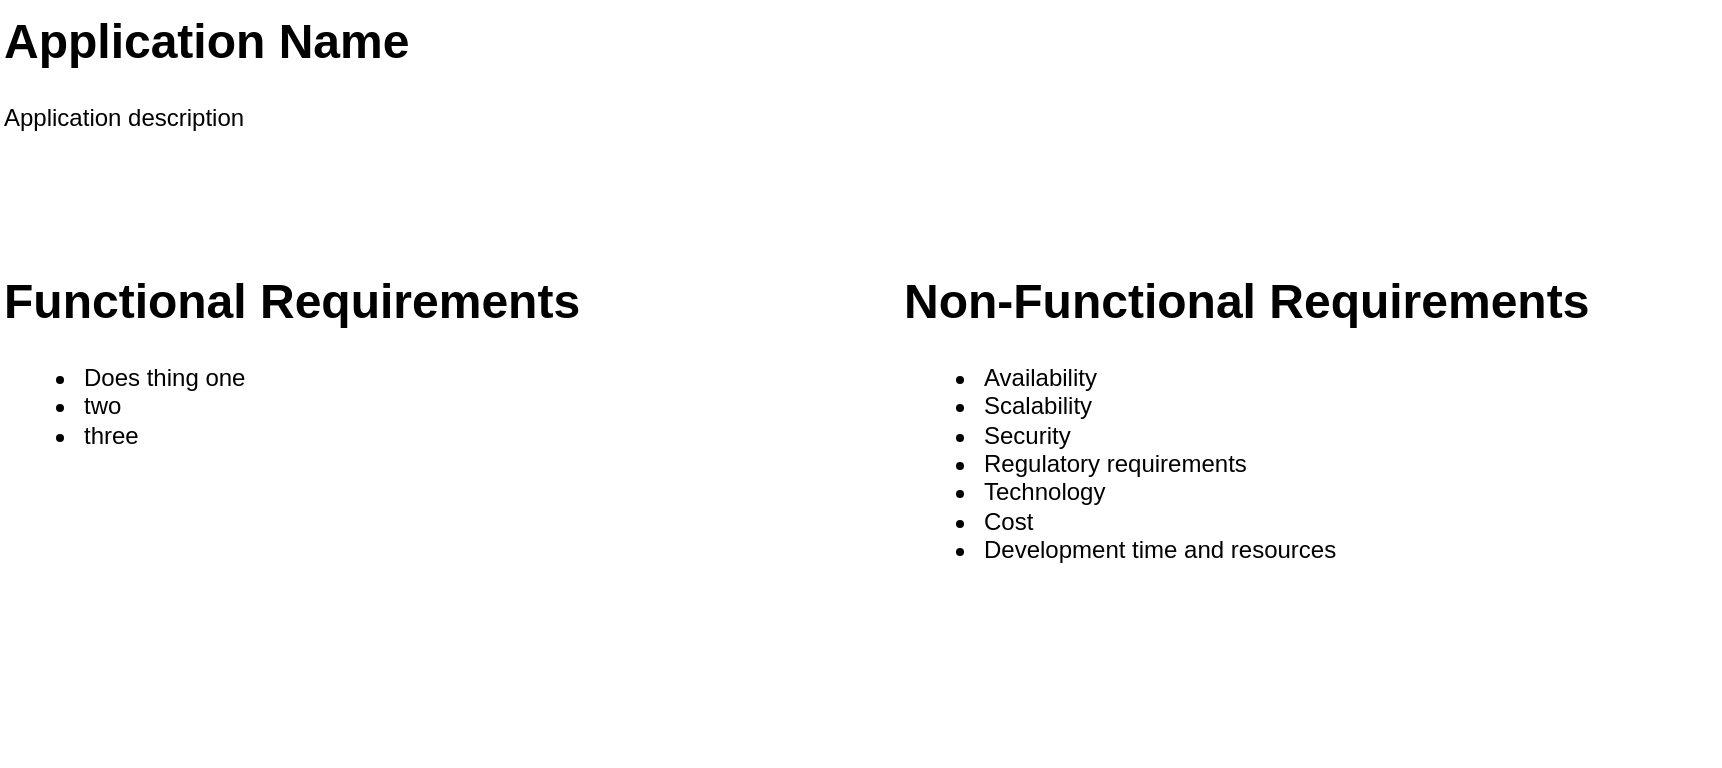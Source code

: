 <mxfile version="24.4.0" type="github" pages="7">
  <diagram name="Requirements" id="1YHF_f7g7-OqbuvHuiTL">
    <mxGraphModel dx="1050" dy="522" grid="1" gridSize="10" guides="1" tooltips="1" connect="1" arrows="1" fold="1" page="1" pageScale="1" pageWidth="850" pageHeight="1100" math="0" shadow="0">
      <root>
        <mxCell id="0" />
        <mxCell id="1" parent="0" />
        <mxCell id="iIDaOZPEw_5vt5_B7v7e-1" value="&lt;h1 style=&quot;margin-top: 0px;&quot;&gt;Application Name&lt;/h1&gt;&lt;p&gt;Application description&lt;/p&gt;" style="text;html=1;whiteSpace=wrap;overflow=hidden;rounded=0;" parent="1" vertex="1">
          <mxGeometry x="20" y="30" width="810" height="130" as="geometry" />
        </mxCell>
        <mxCell id="iIDaOZPEw_5vt5_B7v7e-2" value="&lt;h1 style=&quot;margin-top: 0px;&quot;&gt;Non-Functional Requirements&lt;/h1&gt;&lt;p&gt;&lt;/p&gt;&lt;ul&gt;&lt;li&gt;Availability&lt;/li&gt;&lt;li&gt;Scalability&lt;/li&gt;&lt;li&gt;Security&lt;/li&gt;&lt;li&gt;Regulatory requirements&lt;/li&gt;&lt;li&gt;Technology&lt;/li&gt;&lt;li&gt;Cost&lt;/li&gt;&lt;li&gt;Development time and resources&lt;/li&gt;&lt;/ul&gt;&lt;p&gt;&lt;/p&gt;" style="text;html=1;whiteSpace=wrap;overflow=hidden;rounded=0;" parent="1" vertex="1">
          <mxGeometry x="470" y="160" width="410" height="250" as="geometry" />
        </mxCell>
        <mxCell id="iIDaOZPEw_5vt5_B7v7e-3" value="&lt;h1 style=&quot;margin-top: 0px;&quot;&gt;Functional Requirements&lt;/h1&gt;&lt;p&gt;&lt;/p&gt;&lt;ul&gt;&lt;li&gt;Does thing one&lt;/li&gt;&lt;li&gt;two&lt;/li&gt;&lt;li&gt;three&lt;/li&gt;&lt;/ul&gt;&lt;p&gt;&lt;/p&gt;" style="text;html=1;whiteSpace=wrap;overflow=hidden;rounded=0;" parent="1" vertex="1">
          <mxGeometry x="20" y="160" width="410" height="250" as="geometry" />
        </mxCell>
      </root>
    </mxGraphModel>
  </diagram>
  <diagram id="YuBaiMUrW0iDsMljeN12" name="APIs">
    <mxGraphModel dx="1050" dy="1622" grid="1" gridSize="10" guides="1" tooltips="1" connect="1" arrows="1" fold="1" page="1" pageScale="1" pageWidth="850" pageHeight="1100" math="0" shadow="0">
      <root>
        <mxCell id="0" />
        <mxCell id="1" parent="0" />
        <mxCell id="YWZ26zrYW3RlfXxieCqK-1" value="Read APIs" style="swimlane;fontStyle=0;childLayout=stackLayout;horizontal=1;startSize=30;horizontalStack=0;resizeParent=1;resizeParentMax=0;resizeLast=0;collapsible=1;marginBottom=0;whiteSpace=wrap;html=1;" parent="1" vertex="1">
          <mxGeometry x="210" y="-1040" width="590" height="120" as="geometry" />
        </mxCell>
        <mxCell id="YWZ26zrYW3RlfXxieCqK-2" value="GET /v1/items" style="text;strokeColor=none;fillColor=none;align=left;verticalAlign=middle;spacingLeft=4;spacingRight=4;overflow=hidden;points=[[0,0.5],[1,0.5]];portConstraint=eastwest;rotatable=0;whiteSpace=wrap;html=1;" parent="YWZ26zrYW3RlfXxieCqK-1" vertex="1">
          <mxGeometry y="30" width="590" height="30" as="geometry" />
        </mxCell>
        <mxCell id="YWZ26zrYW3RlfXxieCqK-3" value="Item 2" style="text;strokeColor=none;fillColor=none;align=left;verticalAlign=middle;spacingLeft=4;spacingRight=4;overflow=hidden;points=[[0,0.5],[1,0.5]];portConstraint=eastwest;rotatable=0;whiteSpace=wrap;html=1;" parent="YWZ26zrYW3RlfXxieCqK-1" vertex="1">
          <mxGeometry y="60" width="590" height="30" as="geometry" />
        </mxCell>
        <mxCell id="YWZ26zrYW3RlfXxieCqK-4" value="Item 3" style="text;strokeColor=none;fillColor=none;align=left;verticalAlign=middle;spacingLeft=4;spacingRight=4;overflow=hidden;points=[[0,0.5],[1,0.5]];portConstraint=eastwest;rotatable=0;whiteSpace=wrap;html=1;" parent="YWZ26zrYW3RlfXxieCqK-1" vertex="1">
          <mxGeometry y="90" width="590" height="30" as="geometry" />
        </mxCell>
        <mxCell id="yMOwjDg6jpB16lAtgzxs-1" value="Client" style="fontColor=#0066CC;verticalAlign=top;verticalLabelPosition=bottom;labelPosition=center;align=center;html=1;outlineConnect=0;fillColor=#CCCCCC;strokeColor=#6881B3;gradientColor=none;gradientDirection=north;strokeWidth=2;shape=mxgraph.networks.pc;" parent="1" vertex="1">
          <mxGeometry x="20" y="-995" width="100" height="70" as="geometry" />
        </mxCell>
        <mxCell id="yMOwjDg6jpB16lAtgzxs-9" value="Write APIs" style="swimlane;fontStyle=0;childLayout=stackLayout;horizontal=1;startSize=30;horizontalStack=0;resizeParent=1;resizeParentMax=0;resizeLast=0;collapsible=1;marginBottom=0;whiteSpace=wrap;html=1;" parent="1" vertex="1">
          <mxGeometry x="210" y="-880" width="590" height="120" as="geometry" />
        </mxCell>
        <mxCell id="yMOwjDg6jpB16lAtgzxs-10" value="POST /v1/items" style="text;strokeColor=none;fillColor=none;align=left;verticalAlign=middle;spacingLeft=4;spacingRight=4;overflow=hidden;points=[[0,0.5],[1,0.5]];portConstraint=eastwest;rotatable=0;whiteSpace=wrap;html=1;" parent="yMOwjDg6jpB16lAtgzxs-9" vertex="1">
          <mxGeometry y="30" width="590" height="30" as="geometry" />
        </mxCell>
        <mxCell id="yMOwjDg6jpB16lAtgzxs-11" value="Item 2" style="text;strokeColor=none;fillColor=none;align=left;verticalAlign=middle;spacingLeft=4;spacingRight=4;overflow=hidden;points=[[0,0.5],[1,0.5]];portConstraint=eastwest;rotatable=0;whiteSpace=wrap;html=1;" parent="yMOwjDg6jpB16lAtgzxs-9" vertex="1">
          <mxGeometry y="60" width="590" height="30" as="geometry" />
        </mxCell>
        <mxCell id="yMOwjDg6jpB16lAtgzxs-12" value="Item 3" style="text;strokeColor=none;fillColor=none;align=left;verticalAlign=middle;spacingLeft=4;spacingRight=4;overflow=hidden;points=[[0,0.5],[1,0.5]];portConstraint=eastwest;rotatable=0;whiteSpace=wrap;html=1;" parent="yMOwjDg6jpB16lAtgzxs-9" vertex="1">
          <mxGeometry y="90" width="590" height="30" as="geometry" />
        </mxCell>
        <mxCell id="AI433DJInyvw5eeazUsG-1" value="Write APIs (Async)" style="swimlane;fontStyle=0;childLayout=stackLayout;horizontal=1;startSize=30;horizontalStack=0;resizeParent=1;resizeParentMax=0;resizeLast=0;collapsible=1;marginBottom=0;whiteSpace=wrap;html=1;" parent="1" vertex="1">
          <mxGeometry x="210" y="-720" width="590" height="120" as="geometry" />
        </mxCell>
        <mxCell id="AI433DJInyvw5eeazUsG-2" value="POST /v1/items" style="text;strokeColor=none;fillColor=none;align=left;verticalAlign=middle;spacingLeft=4;spacingRight=4;overflow=hidden;points=[[0,0.5],[1,0.5]];portConstraint=eastwest;rotatable=0;whiteSpace=wrap;html=1;" parent="AI433DJInyvw5eeazUsG-1" vertex="1">
          <mxGeometry y="30" width="590" height="30" as="geometry" />
        </mxCell>
        <mxCell id="AI433DJInyvw5eeazUsG-3" value="Item 2" style="text;strokeColor=none;fillColor=none;align=left;verticalAlign=middle;spacingLeft=4;spacingRight=4;overflow=hidden;points=[[0,0.5],[1,0.5]];portConstraint=eastwest;rotatable=0;whiteSpace=wrap;html=1;" parent="AI433DJInyvw5eeazUsG-1" vertex="1">
          <mxGeometry y="60" width="590" height="30" as="geometry" />
        </mxCell>
        <mxCell id="AI433DJInyvw5eeazUsG-4" value="Item 3" style="text;strokeColor=none;fillColor=none;align=left;verticalAlign=middle;spacingLeft=4;spacingRight=4;overflow=hidden;points=[[0,0.5],[1,0.5]];portConstraint=eastwest;rotatable=0;whiteSpace=wrap;html=1;" parent="AI433DJInyvw5eeazUsG-1" vertex="1">
          <mxGeometry y="90" width="590" height="30" as="geometry" />
        </mxCell>
        <mxCell id="BCXl5OnEUnJGX9KraiiK-3" value="Search API" style="swimlane;fontStyle=0;childLayout=stackLayout;horizontal=1;startSize=30;horizontalStack=0;resizeParent=1;resizeParentMax=0;resizeLast=0;collapsible=1;marginBottom=0;whiteSpace=wrap;html=1;" parent="1" vertex="1">
          <mxGeometry x="210" y="-560" width="590" height="120" as="geometry" />
        </mxCell>
        <mxCell id="BCXl5OnEUnJGX9KraiiK-4" value="PUT /v1/search" style="text;strokeColor=none;fillColor=none;align=left;verticalAlign=middle;spacingLeft=4;spacingRight=4;overflow=hidden;points=[[0,0.5],[1,0.5]];portConstraint=eastwest;rotatable=0;whiteSpace=wrap;html=1;" parent="BCXl5OnEUnJGX9KraiiK-3" vertex="1">
          <mxGeometry y="30" width="590" height="30" as="geometry" />
        </mxCell>
        <mxCell id="BCXl5OnEUnJGX9KraiiK-5" value="Item 2" style="text;strokeColor=none;fillColor=none;align=left;verticalAlign=middle;spacingLeft=4;spacingRight=4;overflow=hidden;points=[[0,0.5],[1,0.5]];portConstraint=eastwest;rotatable=0;whiteSpace=wrap;html=1;" parent="BCXl5OnEUnJGX9KraiiK-3" vertex="1">
          <mxGeometry y="60" width="590" height="30" as="geometry" />
        </mxCell>
        <mxCell id="BCXl5OnEUnJGX9KraiiK-6" value="Item 3" style="text;strokeColor=none;fillColor=none;align=left;verticalAlign=middle;spacingLeft=4;spacingRight=4;overflow=hidden;points=[[0,0.5],[1,0.5]];portConstraint=eastwest;rotatable=0;whiteSpace=wrap;html=1;" parent="BCXl5OnEUnJGX9KraiiK-3" vertex="1">
          <mxGeometry y="90" width="590" height="30" as="geometry" />
        </mxCell>
      </root>
    </mxGraphModel>
  </diagram>
  <diagram id="0kgAw10rEyN3AoURQt5a" name="Data">
    <mxGraphModel dx="1050" dy="522" grid="1" gridSize="10" guides="1" tooltips="1" connect="1" arrows="1" fold="1" page="1" pageScale="1" pageWidth="850" pageHeight="1100" math="0" shadow="0">
      <root>
        <mxCell id="0" />
        <mxCell id="1" parent="0" />
        <mxCell id="V5fKftv3KqukzaZUdJK9-1" value="Table" style="shape=table;startSize=30;container=1;collapsible=1;childLayout=tableLayout;fixedRows=1;rowLines=0;fontStyle=1;align=center;resizeLast=1;html=1;" vertex="1" parent="1">
          <mxGeometry x="110" y="90" width="180" height="150" as="geometry" />
        </mxCell>
        <mxCell id="V5fKftv3KqukzaZUdJK9-2" value="" style="shape=tableRow;horizontal=0;startSize=0;swimlaneHead=0;swimlaneBody=0;fillColor=none;collapsible=0;dropTarget=0;points=[[0,0.5],[1,0.5]];portConstraint=eastwest;top=0;left=0;right=0;bottom=1;" vertex="1" parent="V5fKftv3KqukzaZUdJK9-1">
          <mxGeometry y="30" width="180" height="30" as="geometry" />
        </mxCell>
        <mxCell id="V5fKftv3KqukzaZUdJK9-3" value="PK" style="shape=partialRectangle;connectable=0;fillColor=none;top=0;left=0;bottom=0;right=0;fontStyle=1;overflow=hidden;whiteSpace=wrap;html=1;" vertex="1" parent="V5fKftv3KqukzaZUdJK9-2">
          <mxGeometry width="30" height="30" as="geometry">
            <mxRectangle width="30" height="30" as="alternateBounds" />
          </mxGeometry>
        </mxCell>
        <mxCell id="V5fKftv3KqukzaZUdJK9-4" value="UniqueID" style="shape=partialRectangle;connectable=0;fillColor=none;top=0;left=0;bottom=0;right=0;align=left;spacingLeft=6;fontStyle=5;overflow=hidden;whiteSpace=wrap;html=1;" vertex="1" parent="V5fKftv3KqukzaZUdJK9-2">
          <mxGeometry x="30" width="150" height="30" as="geometry">
            <mxRectangle width="150" height="30" as="alternateBounds" />
          </mxGeometry>
        </mxCell>
        <mxCell id="V5fKftv3KqukzaZUdJK9-5" value="" style="shape=tableRow;horizontal=0;startSize=0;swimlaneHead=0;swimlaneBody=0;fillColor=none;collapsible=0;dropTarget=0;points=[[0,0.5],[1,0.5]];portConstraint=eastwest;top=0;left=0;right=0;bottom=0;" vertex="1" parent="V5fKftv3KqukzaZUdJK9-1">
          <mxGeometry y="60" width="180" height="30" as="geometry" />
        </mxCell>
        <mxCell id="V5fKftv3KqukzaZUdJK9-6" value="" style="shape=partialRectangle;connectable=0;fillColor=none;top=0;left=0;bottom=0;right=0;editable=1;overflow=hidden;whiteSpace=wrap;html=1;" vertex="1" parent="V5fKftv3KqukzaZUdJK9-5">
          <mxGeometry width="30" height="30" as="geometry">
            <mxRectangle width="30" height="30" as="alternateBounds" />
          </mxGeometry>
        </mxCell>
        <mxCell id="V5fKftv3KqukzaZUdJK9-7" value="Row 1" style="shape=partialRectangle;connectable=0;fillColor=none;top=0;left=0;bottom=0;right=0;align=left;spacingLeft=6;overflow=hidden;whiteSpace=wrap;html=1;" vertex="1" parent="V5fKftv3KqukzaZUdJK9-5">
          <mxGeometry x="30" width="150" height="30" as="geometry">
            <mxRectangle width="150" height="30" as="alternateBounds" />
          </mxGeometry>
        </mxCell>
        <mxCell id="V5fKftv3KqukzaZUdJK9-8" value="" style="shape=tableRow;horizontal=0;startSize=0;swimlaneHead=0;swimlaneBody=0;fillColor=none;collapsible=0;dropTarget=0;points=[[0,0.5],[1,0.5]];portConstraint=eastwest;top=0;left=0;right=0;bottom=0;" vertex="1" parent="V5fKftv3KqukzaZUdJK9-1">
          <mxGeometry y="90" width="180" height="30" as="geometry" />
        </mxCell>
        <mxCell id="V5fKftv3KqukzaZUdJK9-9" value="" style="shape=partialRectangle;connectable=0;fillColor=none;top=0;left=0;bottom=0;right=0;editable=1;overflow=hidden;whiteSpace=wrap;html=1;" vertex="1" parent="V5fKftv3KqukzaZUdJK9-8">
          <mxGeometry width="30" height="30" as="geometry">
            <mxRectangle width="30" height="30" as="alternateBounds" />
          </mxGeometry>
        </mxCell>
        <mxCell id="V5fKftv3KqukzaZUdJK9-10" value="Row 2" style="shape=partialRectangle;connectable=0;fillColor=none;top=0;left=0;bottom=0;right=0;align=left;spacingLeft=6;overflow=hidden;whiteSpace=wrap;html=1;" vertex="1" parent="V5fKftv3KqukzaZUdJK9-8">
          <mxGeometry x="30" width="150" height="30" as="geometry">
            <mxRectangle width="150" height="30" as="alternateBounds" />
          </mxGeometry>
        </mxCell>
        <mxCell id="V5fKftv3KqukzaZUdJK9-11" value="" style="shape=tableRow;horizontal=0;startSize=0;swimlaneHead=0;swimlaneBody=0;fillColor=none;collapsible=0;dropTarget=0;points=[[0,0.5],[1,0.5]];portConstraint=eastwest;top=0;left=0;right=0;bottom=0;" vertex="1" parent="V5fKftv3KqukzaZUdJK9-1">
          <mxGeometry y="120" width="180" height="30" as="geometry" />
        </mxCell>
        <mxCell id="V5fKftv3KqukzaZUdJK9-12" value="" style="shape=partialRectangle;connectable=0;fillColor=none;top=0;left=0;bottom=0;right=0;editable=1;overflow=hidden;whiteSpace=wrap;html=1;" vertex="1" parent="V5fKftv3KqukzaZUdJK9-11">
          <mxGeometry width="30" height="30" as="geometry">
            <mxRectangle width="30" height="30" as="alternateBounds" />
          </mxGeometry>
        </mxCell>
        <mxCell id="V5fKftv3KqukzaZUdJK9-13" value="Row 3" style="shape=partialRectangle;connectable=0;fillColor=none;top=0;left=0;bottom=0;right=0;align=left;spacingLeft=6;overflow=hidden;whiteSpace=wrap;html=1;" vertex="1" parent="V5fKftv3KqukzaZUdJK9-11">
          <mxGeometry x="30" width="150" height="30" as="geometry">
            <mxRectangle width="150" height="30" as="alternateBounds" />
          </mxGeometry>
        </mxCell>
      </root>
    </mxGraphModel>
  </diagram>
  <diagram id="yd2z4P1z1Q6itzLcoBNr" name="Estimates">
    <mxGraphModel dx="1050" dy="1622" grid="1" gridSize="10" guides="1" tooltips="1" connect="1" arrows="1" fold="1" page="1" pageScale="1" pageWidth="850" pageHeight="1100" math="0" shadow="0">
      <root>
        <mxCell id="0" />
        <mxCell id="1" parent="0" />
        <mxCell id="WeneJlpa18z4jOb9armw-8" value="&lt;p style=&quot;font-size: 11px;&quot;&gt;&lt;font face=&quot;Courier New&quot;&gt;&lt;font style=&quot;font-size: 11px;&quot;&gt;Power&amp;nbsp; &amp;nbsp; &amp;nbsp; &amp;nbsp; &amp;nbsp; &amp;nbsp;Exact Value&amp;nbsp; &amp;nbsp; &amp;nbsp; &amp;nbsp; &amp;nbsp;Approx Value&amp;nbsp; &amp;nbsp; &amp;nbsp; &amp;nbsp; Bytes&lt;br&gt;&lt;/font&gt;&lt;font style=&quot;font-size: 11px;&quot;&gt;---------------------------------------------------------------&lt;br&gt;&lt;/font&gt;&lt;font style=&quot;font-size: 11px;&quot;&gt;7&amp;nbsp; &amp;nbsp; &amp;nbsp; &amp;nbsp; &amp;nbsp; &amp;nbsp; &amp;nbsp; &amp;nbsp; &amp;nbsp; &amp;nbsp; &amp;nbsp; &amp;nbsp; &amp;nbsp; &amp;nbsp; &amp;nbsp;128&lt;br&gt;&lt;/font&gt;&lt;font style=&quot;font-size: 11px;&quot;&gt;8&amp;nbsp; &amp;nbsp; &amp;nbsp; &amp;nbsp; &amp;nbsp; &amp;nbsp; &amp;nbsp; &amp;nbsp; &amp;nbsp; &amp;nbsp; &amp;nbsp; &amp;nbsp; &amp;nbsp; &amp;nbsp; &amp;nbsp;256&lt;br&gt;&lt;/font&gt;&lt;font style=&quot;font-size: 11px;&quot;&gt;10&amp;nbsp; &amp;nbsp; &amp;nbsp; &amp;nbsp; &amp;nbsp; &amp;nbsp; &amp;nbsp; &amp;nbsp; &amp;nbsp; &amp;nbsp; &amp;nbsp; &amp;nbsp; &amp;nbsp; &amp;nbsp;1024&amp;nbsp; &amp;nbsp;1 thousand&amp;nbsp; &amp;nbsp; &amp;nbsp; &amp;nbsp; &amp;nbsp; &amp;nbsp;1 KB&lt;br&gt;&lt;/font&gt;&lt;font style=&quot;font-size: 11px;&quot;&gt;16&amp;nbsp; &amp;nbsp; &amp;nbsp; &amp;nbsp; &amp;nbsp; &amp;nbsp; &amp;nbsp; &amp;nbsp; &amp;nbsp; &amp;nbsp; &amp;nbsp; &amp;nbsp; &amp;nbsp;65,536&amp;nbsp; &amp;nbsp; &amp;nbsp; &amp;nbsp; &amp;nbsp; &amp;nbsp; &amp;nbsp; &amp;nbsp; &amp;nbsp; &amp;nbsp; &amp;nbsp; &amp;nbsp;64 KB&lt;br&gt;&lt;/font&gt;&lt;font style=&quot;font-size: 11px;&quot;&gt;20&amp;nbsp; &amp;nbsp; &amp;nbsp; &amp;nbsp; &amp;nbsp; &amp;nbsp; &amp;nbsp; &amp;nbsp; &amp;nbsp; &amp;nbsp; &amp;nbsp; 1,048,576&amp;nbsp; &amp;nbsp;1 million&amp;nbsp; &amp;nbsp; &amp;nbsp; &amp;nbsp; &amp;nbsp; &amp;nbsp; 1 MB&lt;br&gt;&lt;/font&gt;&lt;font style=&quot;font-size: 11px;&quot;&gt;30&amp;nbsp; &amp;nbsp; &amp;nbsp; &amp;nbsp; &amp;nbsp; &amp;nbsp; &amp;nbsp; &amp;nbsp; &amp;nbsp; 1,073,741,824&amp;nbsp; &amp;nbsp;1 billion&amp;nbsp; &amp;nbsp; &amp;nbsp; &amp;nbsp; &amp;nbsp; &amp;nbsp; 1 GB&lt;br&gt;&lt;/font&gt;&lt;font style=&quot;font-size: 11px;&quot;&gt;32&amp;nbsp; &amp;nbsp; &amp;nbsp; &amp;nbsp; &amp;nbsp; &amp;nbsp; &amp;nbsp; &amp;nbsp; &amp;nbsp; 4,294,967,296&amp;nbsp; &amp;nbsp; &amp;nbsp; &amp;nbsp; &amp;nbsp; &amp;nbsp; &amp;nbsp; &amp;nbsp; &amp;nbsp; &amp;nbsp; &amp;nbsp; &amp;nbsp; 4 GB&lt;br&gt;&lt;/font&gt;&lt;font style=&quot;font-size: 11px;&quot;&gt;40&amp;nbsp; &amp;nbsp; &amp;nbsp; &amp;nbsp; &amp;nbsp; &amp;nbsp; &amp;nbsp; 1,099,511,627,776&amp;nbsp; &amp;nbsp;1 trillion&amp;nbsp; &amp;nbsp; &amp;nbsp; &amp;nbsp; &amp;nbsp; &amp;nbsp;1 TB&lt;/font&gt;&lt;/font&gt;&lt;/p&gt;" style="text;html=1;align=left;verticalAlign=middle;whiteSpace=wrap;rounded=0;" parent="1" vertex="1">
          <mxGeometry x="390" y="-180" width="440" height="150" as="geometry" />
        </mxCell>
        <mxCell id="WeneJlpa18z4jOb9armw-9" value="&lt;p&gt;&lt;font face=&quot;Courier New&quot;&gt;Latency Comparison Numbers&lt;br&gt;--------------------------&lt;br&gt;L1 cache reference&amp;nbsp; &amp;nbsp; &amp;nbsp; &amp;nbsp; &amp;nbsp; &amp;nbsp; &amp;nbsp; &amp;nbsp; &amp;nbsp; &amp;nbsp; &amp;nbsp; &amp;nbsp; &amp;nbsp; &amp;nbsp;0.5 ns&lt;br&gt;Branch mispredict&amp;nbsp; &amp;nbsp; &amp;nbsp; &amp;nbsp; &amp;nbsp; &amp;nbsp; &amp;nbsp; &amp;nbsp; &amp;nbsp; &amp;nbsp; &amp;nbsp; &amp;nbsp; &amp;nbsp; &amp;nbsp; 5&amp;nbsp; &amp;nbsp;ns&lt;br&gt;L2 cache reference&amp;nbsp; &amp;nbsp; &amp;nbsp; &amp;nbsp; &amp;nbsp; &amp;nbsp; &amp;nbsp; &amp;nbsp; &amp;nbsp; &amp;nbsp; &amp;nbsp; &amp;nbsp; &amp;nbsp; &amp;nbsp;7&amp;nbsp; &amp;nbsp;ns&amp;nbsp; &amp;nbsp; &amp;nbsp; &amp;nbsp; &amp;nbsp; &amp;nbsp; &amp;nbsp; &amp;nbsp; &amp;nbsp; &amp;nbsp; &amp;nbsp; 14x L1 cache&lt;br&gt;Mutex lock/unlock&amp;nbsp; &amp;nbsp; &amp;nbsp; &amp;nbsp; &amp;nbsp; &amp;nbsp; &amp;nbsp; &amp;nbsp; &amp;nbsp; &amp;nbsp; &amp;nbsp; &amp;nbsp; &amp;nbsp; &amp;nbsp;25&amp;nbsp; &amp;nbsp;ns&lt;br&gt;Main memory reference&amp;nbsp; &amp;nbsp; &amp;nbsp; &amp;nbsp; &amp;nbsp; &amp;nbsp; &amp;nbsp; &amp;nbsp; &amp;nbsp; &amp;nbsp; &amp;nbsp; 100&amp;nbsp; &amp;nbsp;ns&amp;nbsp; &amp;nbsp; &amp;nbsp; &amp;nbsp; &amp;nbsp; &amp;nbsp; &amp;nbsp; &amp;nbsp; &amp;nbsp; &amp;nbsp; &amp;nbsp; 20x L2 cache, 200x L1 cache&lt;br&gt;Compress 1K bytes with Zippy&amp;nbsp; &amp;nbsp; &amp;nbsp; &amp;nbsp; &amp;nbsp; &amp;nbsp; 10,000&amp;nbsp; &amp;nbsp;ns&amp;nbsp; &amp;nbsp; &amp;nbsp; &amp;nbsp;10 us&lt;br&gt;Send 1 KB bytes over 1 Gbps network&amp;nbsp; &amp;nbsp; &amp;nbsp;10,000&amp;nbsp; &amp;nbsp;ns&amp;nbsp; &amp;nbsp; &amp;nbsp; &amp;nbsp;10 us&lt;br&gt;Read 4 KB randomly from SSD*&amp;nbsp; &amp;nbsp; &amp;nbsp; &amp;nbsp; &amp;nbsp; &amp;nbsp;150,000&amp;nbsp; &amp;nbsp;ns&amp;nbsp; &amp;nbsp; &amp;nbsp; 150 us&amp;nbsp; &amp;nbsp; &amp;nbsp; &amp;nbsp; &amp;nbsp; ~1GB/sec SSD&lt;br&gt;Read 1 MB sequentially from memory&amp;nbsp; &amp;nbsp; &amp;nbsp;250,000&amp;nbsp; &amp;nbsp;ns&amp;nbsp; &amp;nbsp; &amp;nbsp; 250 us&lt;br&gt;Round trip within same datacenter&amp;nbsp; &amp;nbsp; &amp;nbsp; 500,000&amp;nbsp; &amp;nbsp;ns&amp;nbsp; &amp;nbsp; &amp;nbsp; 500 us&lt;br&gt;Read 1 MB sequentially from SSD*&amp;nbsp; &amp;nbsp; &amp;nbsp;1,000,000&amp;nbsp; &amp;nbsp;ns&amp;nbsp; &amp;nbsp; 1,000 us&amp;nbsp; &amp;nbsp; 1 ms&amp;nbsp; ~1GB/sec SSD, 4X memory&lt;br&gt;HDD seek&amp;nbsp; &amp;nbsp; &amp;nbsp; &amp;nbsp; &amp;nbsp; &amp;nbsp; &amp;nbsp; &amp;nbsp; &amp;nbsp; &amp;nbsp; &amp;nbsp; &amp;nbsp; &amp;nbsp; &amp;nbsp; 10,000,000&amp;nbsp; &amp;nbsp;ns&amp;nbsp; &amp;nbsp;10,000 us&amp;nbsp; &amp;nbsp;10 ms&amp;nbsp; 20x datacenter roundtrip&lt;br&gt;Read 1 MB sequentially from 1 Gbps&amp;nbsp; 10,000,000&amp;nbsp; &amp;nbsp;ns&amp;nbsp; &amp;nbsp;10,000 us&amp;nbsp; &amp;nbsp;10 ms&amp;nbsp; 40x memory, 10X SSD&lt;br&gt;Read 1 MB sequentially from HDD&amp;nbsp; &amp;nbsp; &amp;nbsp;30,000,000&amp;nbsp; &amp;nbsp;ns&amp;nbsp; &amp;nbsp;30,000 us&amp;nbsp; &amp;nbsp;30 ms 120x memory, 30X SSD&lt;br&gt;Send packet CA-&amp;gt;Netherlands-&amp;gt;CA&amp;nbsp; &amp;nbsp; 150,000,000&amp;nbsp; &amp;nbsp;ns&amp;nbsp; 150,000 us&amp;nbsp; 150 ms&lt;br&gt;Notes&lt;br&gt;-----&lt;br&gt;1 ns = 10^-9 seconds&lt;br&gt;1 us = 10^-6 seconds = 1,000 ns&lt;br&gt;1 ms = 10^-3 seconds = 1,000 us = 1,000,000 ns&lt;/font&gt;&lt;/p&gt;" style="text;html=1;align=left;verticalAlign=middle;whiteSpace=wrap;rounded=0;" parent="1" vertex="1">
          <mxGeometry x="30" y="-470" width="750" height="380" as="geometry" />
        </mxCell>
        <mxCell id="WeneJlpa18z4jOb9armw-10" value="&lt;h1 style=&quot;margin-top: 0px;&quot;&gt;Data/Latency/Security/Capacity Considerations&lt;/h1&gt;&lt;p&gt;Users per day?&lt;br&gt;Read to write ratio?&lt;br&gt;Data stored per day?&lt;br&gt;Min/max latency?&lt;br&gt;Communication protocols: REST, UDP, RPC, etc.&lt;br&gt;Failure tolerance?&lt;br&gt;&lt;span style=&quot;background-color: initial;&quot;&gt;Acceptable downtime?&lt;br&gt;Pen testing?&lt;br&gt;Auditing?&lt;/span&gt;&lt;/p&gt;&lt;p&gt;&lt;br&gt;&lt;/p&gt;" style="text;html=1;whiteSpace=wrap;overflow=hidden;rounded=0;" parent="1" vertex="1">
          <mxGeometry x="20" y="-1090" width="810" height="250" as="geometry" />
        </mxCell>
      </root>
    </mxGraphModel>
  </diagram>
  <diagram id="nK7kVfAvchKMkojhWCz_" name="Minimal Design">
    <mxGraphModel dx="1050" dy="522" grid="1" gridSize="10" guides="1" tooltips="1" connect="1" arrows="1" fold="1" page="1" pageScale="1" pageWidth="850" pageHeight="1100" math="0" shadow="0">
      <root>
        <mxCell id="0" />
        <mxCell id="1" parent="0" />
        <mxCell id="eKchXNs7FIzdyiAzymyi-1" value="Client" style="fontColor=#0066CC;verticalAlign=top;verticalLabelPosition=bottom;labelPosition=center;align=center;html=1;outlineConnect=0;fillColor=#CCCCCC;strokeColor=#6881B3;gradientColor=none;gradientDirection=north;strokeWidth=2;shape=mxgraph.networks.pc;" parent="1" vertex="1">
          <mxGeometry x="40" y="140" width="100" height="70" as="geometry" />
        </mxCell>
        <mxCell id="eKchXNs7FIzdyiAzymyi-2" value="Web Server" style="fontColor=#0066CC;verticalAlign=top;verticalLabelPosition=bottom;labelPosition=center;align=center;html=1;outlineConnect=0;fillColor=#CCCCCC;strokeColor=#6881B3;gradientColor=none;gradientDirection=north;strokeWidth=2;shape=mxgraph.networks.web_server;" parent="1" vertex="1">
          <mxGeometry x="350" y="105" width="105" height="105" as="geometry" />
        </mxCell>
        <mxCell id="eKchXNs7FIzdyiAzymyi-3" value="Storage" style="fontColor=#0066CC;verticalAlign=top;verticalLabelPosition=bottom;labelPosition=center;align=center;html=1;outlineConnect=0;fillColor=#CCCCCC;strokeColor=#6881B3;gradientColor=none;gradientDirection=north;strokeWidth=2;shape=mxgraph.networks.storage;" parent="1" vertex="1">
          <mxGeometry x="630" y="110" width="100" height="100" as="geometry" />
        </mxCell>
      </root>
    </mxGraphModel>
  </diagram>
  <diagram id="3Zm9i5a4i4Zp4h9_3GF-" name="Refined Design">
    <mxGraphModel dx="1050" dy="522" grid="1" gridSize="10" guides="1" tooltips="1" connect="1" arrows="1" fold="1" page="1" pageScale="1" pageWidth="850" pageHeight="1100" math="0" shadow="0">
      <root>
        <mxCell id="0" />
        <mxCell id="1" parent="0" />
        <mxCell id="dCjivSpVTOY0PQTbOA2n-1" value="Client" style="fontColor=#0066CC;verticalAlign=top;verticalLabelPosition=bottom;labelPosition=center;align=center;html=1;outlineConnect=0;fillColor=#CCCCCC;strokeColor=#6881B3;gradientColor=none;gradientDirection=north;strokeWidth=2;shape=mxgraph.networks.pc;" parent="1" vertex="1">
          <mxGeometry x="40" y="140" width="100" height="70" as="geometry" />
        </mxCell>
        <mxCell id="dCjivSpVTOY0PQTbOA2n-2" value="Web Server" style="fontColor=#0066CC;verticalAlign=top;verticalLabelPosition=bottom;labelPosition=center;align=center;html=1;outlineConnect=0;fillColor=#CCCCCC;strokeColor=#6881B3;gradientColor=none;gradientDirection=north;strokeWidth=2;shape=mxgraph.networks.web_server;" parent="1" vertex="1">
          <mxGeometry x="435" y="160" width="105" height="105" as="geometry" />
        </mxCell>
        <mxCell id="dCjivSpVTOY0PQTbOA2n-3" value="Storage" style="fontColor=#0066CC;verticalAlign=top;verticalLabelPosition=bottom;labelPosition=center;align=center;html=1;outlineConnect=0;fillColor=#CCCCCC;strokeColor=#6881B3;gradientColor=none;gradientDirection=north;strokeWidth=2;shape=mxgraph.networks.storage;" parent="1" vertex="1">
          <mxGeometry x="700" y="50" width="100" height="100" as="geometry" />
        </mxCell>
        <mxCell id="dCjivSpVTOY0PQTbOA2n-4" value="Firewall" style="image;html=1;image=img/lib/clip_art/networking/Firewall_02_128x128.png" parent="1" vertex="1">
          <mxGeometry x="180" y="130" width="80" height="80" as="geometry" />
        </mxCell>
        <mxCell id="dCjivSpVTOY0PQTbOA2n-5" value="" style="image;aspect=fixed;html=1;points=[];align=center;fontSize=12;image=img/lib/azure2/networking/DNS_Zones.svg;" parent="1" vertex="1">
          <mxGeometry y="20" width="64" height="64" as="geometry" />
        </mxCell>
        <mxCell id="dCjivSpVTOY0PQTbOA2n-6" value="Load Balancer" style="outlineConnect=0;dashed=0;verticalLabelPosition=bottom;verticalAlign=top;align=center;html=1;shape=mxgraph.aws3.classic_load_balancer;fillColor=#F58534;gradientColor=none;" parent="1" vertex="1">
          <mxGeometry x="290" y="140" width="69" height="72" as="geometry" />
        </mxCell>
        <mxCell id="dCjivSpVTOY0PQTbOA2n-7" value="Web Application Firewall" style="sketch=0;points=[[0,0,0],[0.25,0,0],[0.5,0,0],[0.75,0,0],[1,0,0],[0,1,0],[0.25,1,0],[0.5,1,0],[0.75,1,0],[1,1,0],[0,0.25,0],[0,0.5,0],[0,0.75,0],[1,0.25,0],[1,0.5,0],[1,0.75,0]];outlineConnect=0;fontColor=#232F3E;fillColor=#DD344C;strokeColor=#ffffff;dashed=0;verticalLabelPosition=bottom;verticalAlign=top;align=center;html=1;fontSize=12;fontStyle=0;aspect=fixed;shape=mxgraph.aws4.resourceIcon;resIcon=mxgraph.aws4.waf;" parent="1" vertex="1">
          <mxGeometry x="281" y="40" width="78" height="78" as="geometry" />
        </mxCell>
        <mxCell id="dCjivSpVTOY0PQTbOA2n-8" value="Web Server" style="fontColor=#0066CC;verticalAlign=top;verticalLabelPosition=bottom;labelPosition=center;align=center;html=1;outlineConnect=0;fillColor=#CCCCCC;strokeColor=#6881B3;gradientColor=none;gradientDirection=north;strokeWidth=2;shape=mxgraph.networks.web_server;" parent="1" vertex="1">
          <mxGeometry x="435" y="290" width="105" height="105" as="geometry" />
        </mxCell>
        <mxCell id="dCjivSpVTOY0PQTbOA2n-9" value="Web Server" style="fontColor=#0066CC;verticalAlign=top;verticalLabelPosition=bottom;labelPosition=center;align=center;html=1;outlineConnect=0;fillColor=#CCCCCC;strokeColor=#6881B3;gradientColor=none;gradientDirection=north;strokeWidth=2;shape=mxgraph.networks.web_server;" parent="1" vertex="1">
          <mxGeometry x="435" y="420" width="105" height="105" as="geometry" />
        </mxCell>
        <mxCell id="dCjivSpVTOY0PQTbOA2n-11" value="Cache" style="outlineConnect=0;dashed=0;verticalLabelPosition=bottom;verticalAlign=top;align=center;html=1;shape=mxgraph.aws3.cache_node;fillColor=#2E73B8;gradientColor=none;" parent="1" vertex="1">
          <mxGeometry x="590" y="18.5" width="60" height="63" as="geometry" />
        </mxCell>
        <mxCell id="dCjivSpVTOY0PQTbOA2n-12" value="Replication&lt;br&gt;Failover&lt;br&gt;Sharding&lt;br&gt;Multi-leader" style="fontColor=#0066CC;verticalAlign=top;verticalLabelPosition=bottom;labelPosition=center;align=center;html=1;outlineConnect=0;fillColor=#CCCCCC;strokeColor=#6881B3;gradientColor=none;gradientDirection=north;strokeWidth=2;shape=mxgraph.networks.storage;" parent="1" vertex="1">
          <mxGeometry x="700" y="210" width="100" height="100" as="geometry" />
        </mxCell>
        <mxCell id="dCjivSpVTOY0PQTbOA2n-13" value="Content Delivery Network" style="image;aspect=fixed;html=1;points=[];align=center;fontSize=12;image=img/lib/azure2/app_services/CDN_Profiles.svg;" parent="1" vertex="1">
          <mxGeometry x="90" y="32" width="68" height="40" as="geometry" />
        </mxCell>
        <mxCell id="xwPM5JLo2xYmM40L4pxX-1" value="Logging" style="image;aspect=fixed;perimeter=ellipsePerimeter;html=1;align=center;shadow=0;dashed=0;fontColor=#4277BB;labelBackgroundColor=default;fontSize=12;spacingTop=3;image=img/lib/ibm/infrastructure/monitoring_logging.svg;" parent="1" vertex="1">
          <mxGeometry x="500" y="20" width="60" height="60" as="geometry" />
        </mxCell>
      </root>
    </mxGraphModel>
  </diagram>
  <diagram id="MYfFsLLgLSSMRin_veNH" name="Failure Considerations">
    <mxGraphModel dx="1050" dy="1622" grid="1" gridSize="10" guides="1" tooltips="1" connect="1" arrows="1" fold="1" page="1" pageScale="1" pageWidth="850" pageHeight="1100" math="0" shadow="0">
      <root>
        <mxCell id="0" />
        <mxCell id="1" parent="0" />
        <mxCell id="UMcK3vFqInG1B467mJTz-1" value="&lt;h1 style=&quot;margin-top: 0px;&quot;&gt;Failure Considerations&lt;/h1&gt;&lt;p&gt;How to handle spikes in usage?&lt;br&gt;Targeted DDOS?&lt;br&gt;Queue failures?&lt;br&gt;Network, hardware, or capacity failures?&lt;br&gt;&lt;span style=&quot;background-color: initial;&quot;&gt;Application errors?&lt;br&gt;Asynchronous errors?&lt;br&gt;&lt;/span&gt;&lt;span style=&quot;background-color: initial;&quot;&gt;If the sharding algorithm is causing hotspots, how to address?&lt;br&gt;How to handle load balancer hotspots?&lt;br&gt;Minimizing security breaches?&lt;/span&gt;&lt;/p&gt;" style="text;html=1;whiteSpace=wrap;overflow=hidden;rounded=0;" parent="1" vertex="1">
          <mxGeometry x="10" y="-1070" width="810" height="290" as="geometry" />
        </mxCell>
      </root>
    </mxGraphModel>
  </diagram>
</mxfile>
